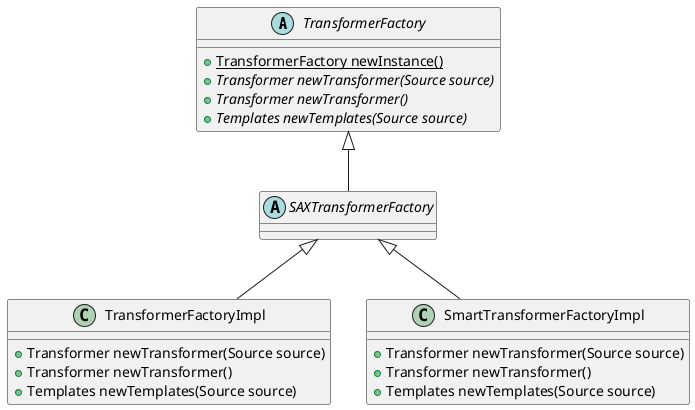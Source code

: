 @startuml
'https://plantuml.com/class-diagram

abstract class TransformerFactory {
    + {static} TransformerFactory newInstance()
    + {abstract} Transformer newTransformer(Source source)
    + {abstract} Transformer newTransformer()
    + {abstract} Templates newTemplates(Source source)
}

abstract class SAXTransformerFactory extends TransformerFactory {
}

class TransformerFactoryImpl extends SAXTransformerFactory {
    + Transformer newTransformer(Source source)
    + Transformer newTransformer()
    + Templates newTemplates(Source source)
}

class SmartTransformerFactoryImpl extends SAXTransformerFactory {
    + Transformer newTransformer(Source source)
    + Transformer newTransformer()
    + Templates newTemplates(Source source)
}

@enduml